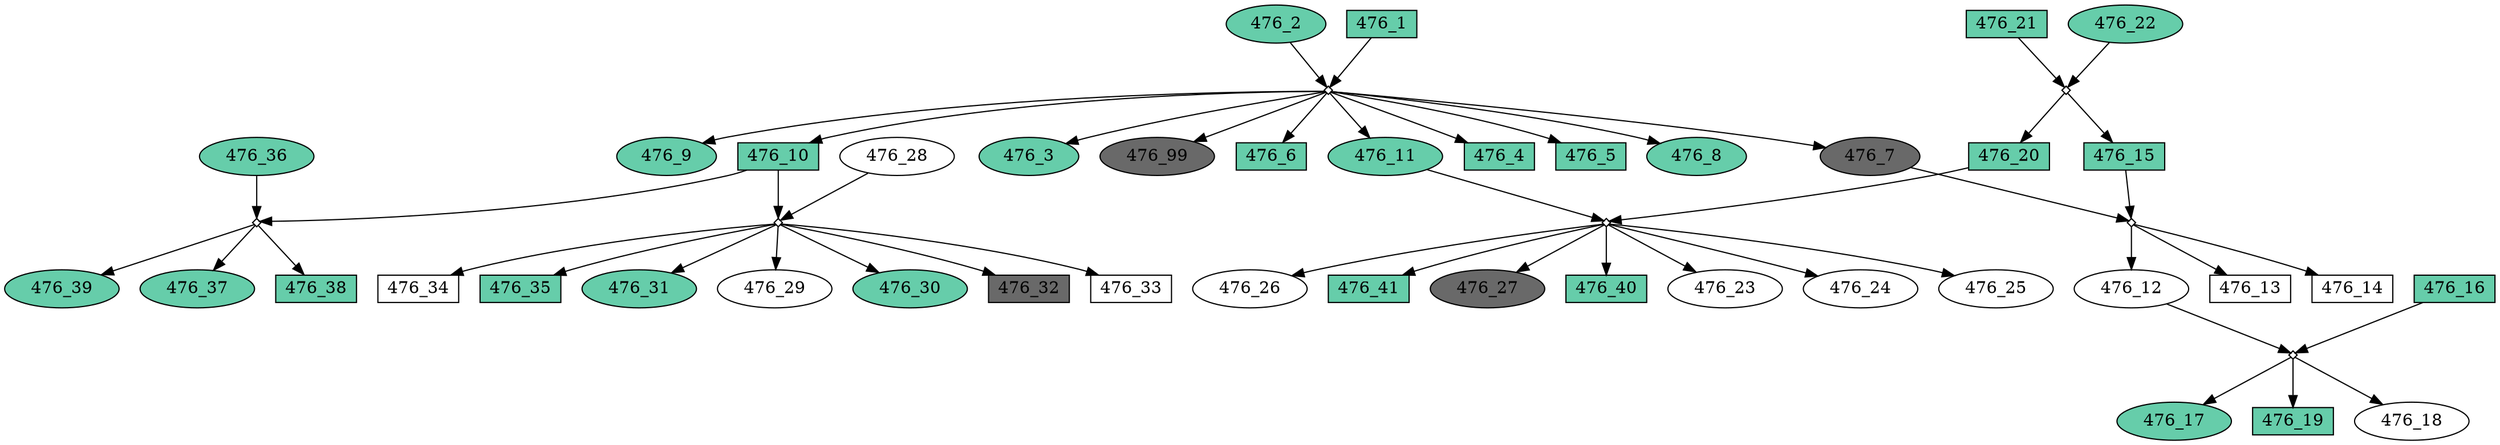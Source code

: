 digraph {
	"476_26" [shape=box fillcolor=white fontcolor=black height=0.3 regular=0 shape=ellipse style=filled width=0.5]
	"476_20x476_11" -> "476_26"
	"476_36" [shape=box fillcolor=aquamarine3 fontcolor=black height=0.3 regular=0 shape=ellipse style=filled width=0.5]
	"476_36" -> "476_10x476_36"
	"476_8" [shape=box fillcolor=aquamarine3 fontcolor=black height=0.3 regular=0 shape=ellipse style=filled width=0.5]
	"476_1x476_2" -> "476_8"
	"476_28" [shape=box fillcolor=white fontcolor=black height=0.3 regular=0 shape=ellipse style=filled width=0.5]
	"476_28" -> "476_10x476_28"
	"476_13" [shape=box fillcolor=white fontcolor=black height=0.3 regular=0 shape=box style=filled width=0.5]
	"476_15x476_7" -> "476_13"
	"476_7" [shape=box fillcolor=dimgrey fontcolor=black height=0.3 regular=0 shape=ellipse style=filled width=0.5]
	"476_1x476_2" -> "476_7"
	"476_7" -> "476_15x476_7"
	"476_29" [shape=box fillcolor=white fontcolor=black height=0.3 regular=0 shape=ellipse style=filled width=0.5]
	"476_10x476_28" -> "476_29"
	"476_41" [shape=box fillcolor=aquamarine3 fontcolor=black height=0.3 regular=0 shape=box style=filled width=0.5]
	"476_20x476_11" -> "476_41"
	"476_27" [shape=box fillcolor=dimgrey fontcolor=black height=0.3 regular=0 shape=ellipse style=filled width=0.5]
	"476_20x476_11" -> "476_27"
	"476_16" [shape=box fillcolor=aquamarine3 fontcolor=black height=0.3 regular=0 shape=box style=filled width=0.5]
	"476_16" -> "476_16x476_12"
	"476_30" [shape=box fillcolor=aquamarine3 fontcolor=black height=0.3 regular=0 shape=ellipse style=filled width=0.5]
	"476_10x476_28" -> "476_30"
	"476_9" [shape=box fillcolor=aquamarine3 fontcolor=black height=0.3 regular=0 shape=ellipse style=filled width=0.5]
	"476_1x476_2" -> "476_9"
	"476_20" [shape=box fillcolor=aquamarine3 fontcolor=black height=0.3 regular=0 shape=box style=filled width=0.5]
	"476_21x476_22" -> "476_20"
	"476_20" -> "476_20x476_11"
	"476_10" [shape=box fillcolor=aquamarine3 fontcolor=black height=0.3 regular=0 shape=box style=filled width=0.5]
	"476_1x476_2" -> "476_10"
	"476_10" -> "476_10x476_28"
	"476_10" -> "476_10x476_36"
	"476_14" [shape=box fillcolor=white fontcolor=black height=0.3 regular=0 shape=box style=filled width=0.5]
	"476_15x476_7" -> "476_14"
	"476_40" [shape=box fillcolor=aquamarine3 fontcolor=black height=0.3 regular=0 shape=box style=filled width=0.5]
	"476_20x476_11" -> "476_40"
	"476_17" [shape=box fillcolor=aquamarine3 fontcolor=black height=0.3 regular=0 shape=ellipse style=filled width=0.5]
	"476_16x476_12" -> "476_17"
	"476_3" [shape=box fillcolor=aquamarine3 fontcolor=black height=0.3 regular=0 shape=ellipse style=filled width=0.5]
	"476_1x476_2" -> "476_3"
	"476_99" [shape=box fillcolor=dimgrey fontcolor=black height=0.3 regular=0 shape=ellipse style=filled width=0.5]
	"476_1x476_2" -> "476_99"
	"476_32" [shape=box fillcolor=dimgrey fontcolor=black height=0.3 regular=0 shape=box style=filled width=0.5]
	"476_10x476_28" -> "476_32"
	"476_6" [shape=box fillcolor=aquamarine3 fontcolor=black height=0.3 regular=0 shape=box style=filled width=0.5]
	"476_1x476_2" -> "476_6"
	"476_23" [shape=box fillcolor=white fontcolor=black height=0.3 regular=0 shape=ellipse style=filled width=0.5]
	"476_20x476_11" -> "476_23"
	"476_15" [shape=box fillcolor=aquamarine3 fontcolor=black height=0.3 regular=0 shape=box style=filled width=0.5]
	"476_21x476_22" -> "476_15"
	"476_15" -> "476_15x476_7"
	"476_21" [shape=box fillcolor=aquamarine3 fontcolor=black height=0.3 regular=0 shape=box style=filled width=0.5]
	"476_21" -> "476_21x476_22"
	"476_33" [shape=box fillcolor=white fontcolor=black height=0.3 regular=0 shape=box style=filled width=0.5]
	"476_10x476_28" -> "476_33"
	"476_34" [shape=box fillcolor=white fontcolor=black height=0.3 regular=0 shape=box style=filled width=0.5]
	"476_10x476_28" -> "476_34"
	"476_35" [shape=box fillcolor=aquamarine3 fontcolor=black height=0.3 regular=0 shape=box style=filled width=0.5]
	"476_10x476_28" -> "476_35"
	"476_2" [shape=box fillcolor=aquamarine3 fontcolor=black height=0.3 regular=0 shape=ellipse style=filled width=0.5]
	"476_2" -> "476_1x476_2"
	"476_37" [shape=box fillcolor=aquamarine3 fontcolor=black height=0.3 regular=0 shape=ellipse style=filled width=0.5]
	"476_10x476_36" -> "476_37"
	"476_38" [shape=box fillcolor=aquamarine3 fontcolor=black height=0.3 regular=0 shape=box style=filled width=0.5]
	"476_10x476_36" -> "476_38"
	"476_12" [shape=box fillcolor=white fontcolor=black height=0.3 regular=0 shape=ellipse style=filled width=0.5]
	"476_15x476_7" -> "476_12"
	"476_12" -> "476_16x476_12"
	"476_22" [shape=box fillcolor=aquamarine3 fontcolor=black height=0.3 regular=0 shape=ellipse style=filled width=0.5]
	"476_22" -> "476_21x476_22"
	"476_19" [shape=box fillcolor=aquamarine3 fontcolor=black height=0.3 regular=0 shape=box style=filled width=0.5]
	"476_16x476_12" -> "476_19"
	"476_4" [shape=box fillcolor=aquamarine3 fontcolor=black height=0.3 regular=0 shape=box style=filled width=0.5]
	"476_1x476_2" -> "476_4"
	"476_39" [shape=box fillcolor=aquamarine3 fontcolor=black height=0.3 regular=0 shape=ellipse style=filled width=0.5]
	"476_10x476_36" -> "476_39"
	"476_18" [shape=box fillcolor=white fontcolor=black height=0.3 regular=0 shape=ellipse style=filled width=0.5]
	"476_16x476_12" -> "476_18"
	"476_11" [shape=box fillcolor=aquamarine3 fontcolor=black height=0.3 regular=0 shape=ellipse style=filled width=0.5]
	"476_1x476_2" -> "476_11"
	"476_11" -> "476_20x476_11"
	"476_1" [shape=box fillcolor=aquamarine3 fontcolor=black height=0.3 regular=0 shape=box style=filled width=0.5]
	"476_1" -> "476_1x476_2"
	"476_24" [shape=box fillcolor=white fontcolor=black height=0.3 regular=0 shape=ellipse style=filled width=0.5]
	"476_20x476_11" -> "476_24"
	"476_25" [shape=box fillcolor=white fontcolor=black height=0.3 regular=0 shape=ellipse style=filled width=0.5]
	"476_20x476_11" -> "476_25"
	"476_31" [shape=box fillcolor=aquamarine3 fontcolor=black height=0.3 regular=0 shape=ellipse style=filled width=0.5]
	"476_10x476_28" -> "476_31"
	"476_5" [shape=box fillcolor=aquamarine3 fontcolor=black height=0.3 regular=0 shape=box style=filled width=0.5]
	"476_1x476_2" -> "476_5"
	"476_21x476_22" [label="" height=.1 shape=diamond width=.1]
	"476_1x476_2" [label="" height=.1 shape=diamond width=.1]
	"476_15x476_7" [label="" height=.1 shape=diamond width=.1]
	"476_20x476_11" [label="" height=.1 shape=diamond width=.1]
	"476_16x476_12" [label="" height=.1 shape=diamond width=.1]
	"476_10x476_36" [label="" height=.1 shape=diamond width=.1]
	"476_10x476_28" [label="" height=.1 shape=diamond width=.1]
}
